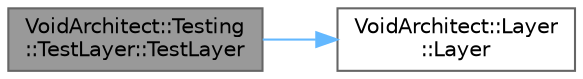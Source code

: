 digraph "VoidArchitect::Testing::TestLayer::TestLayer"
{
 // LATEX_PDF_SIZE
  bgcolor="transparent";
  edge [fontname=Helvetica,fontsize=10,labelfontname=Helvetica,labelfontsize=10];
  node [fontname=Helvetica,fontsize=10,shape=box,height=0.2,width=0.4];
  rankdir="LR";
  Node1 [id="Node000001",label="VoidArchitect::Testing\l::TestLayer::TestLayer",height=0.2,width=0.4,color="gray40", fillcolor="grey60", style="filled", fontcolor="black",tooltip=" "];
  Node1 -> Node2 [id="edge1_Node000001_Node000002",color="steelblue1",style="solid",tooltip=" "];
  Node2 [id="Node000002",label="VoidArchitect::Layer\l::Layer",height=0.2,width=0.4,color="grey40", fillcolor="white", style="filled",URL="$class_void_architect_1_1_layer.html#a98740f9db2405bc160f7c67d212da7b8",tooltip=" "];
}
